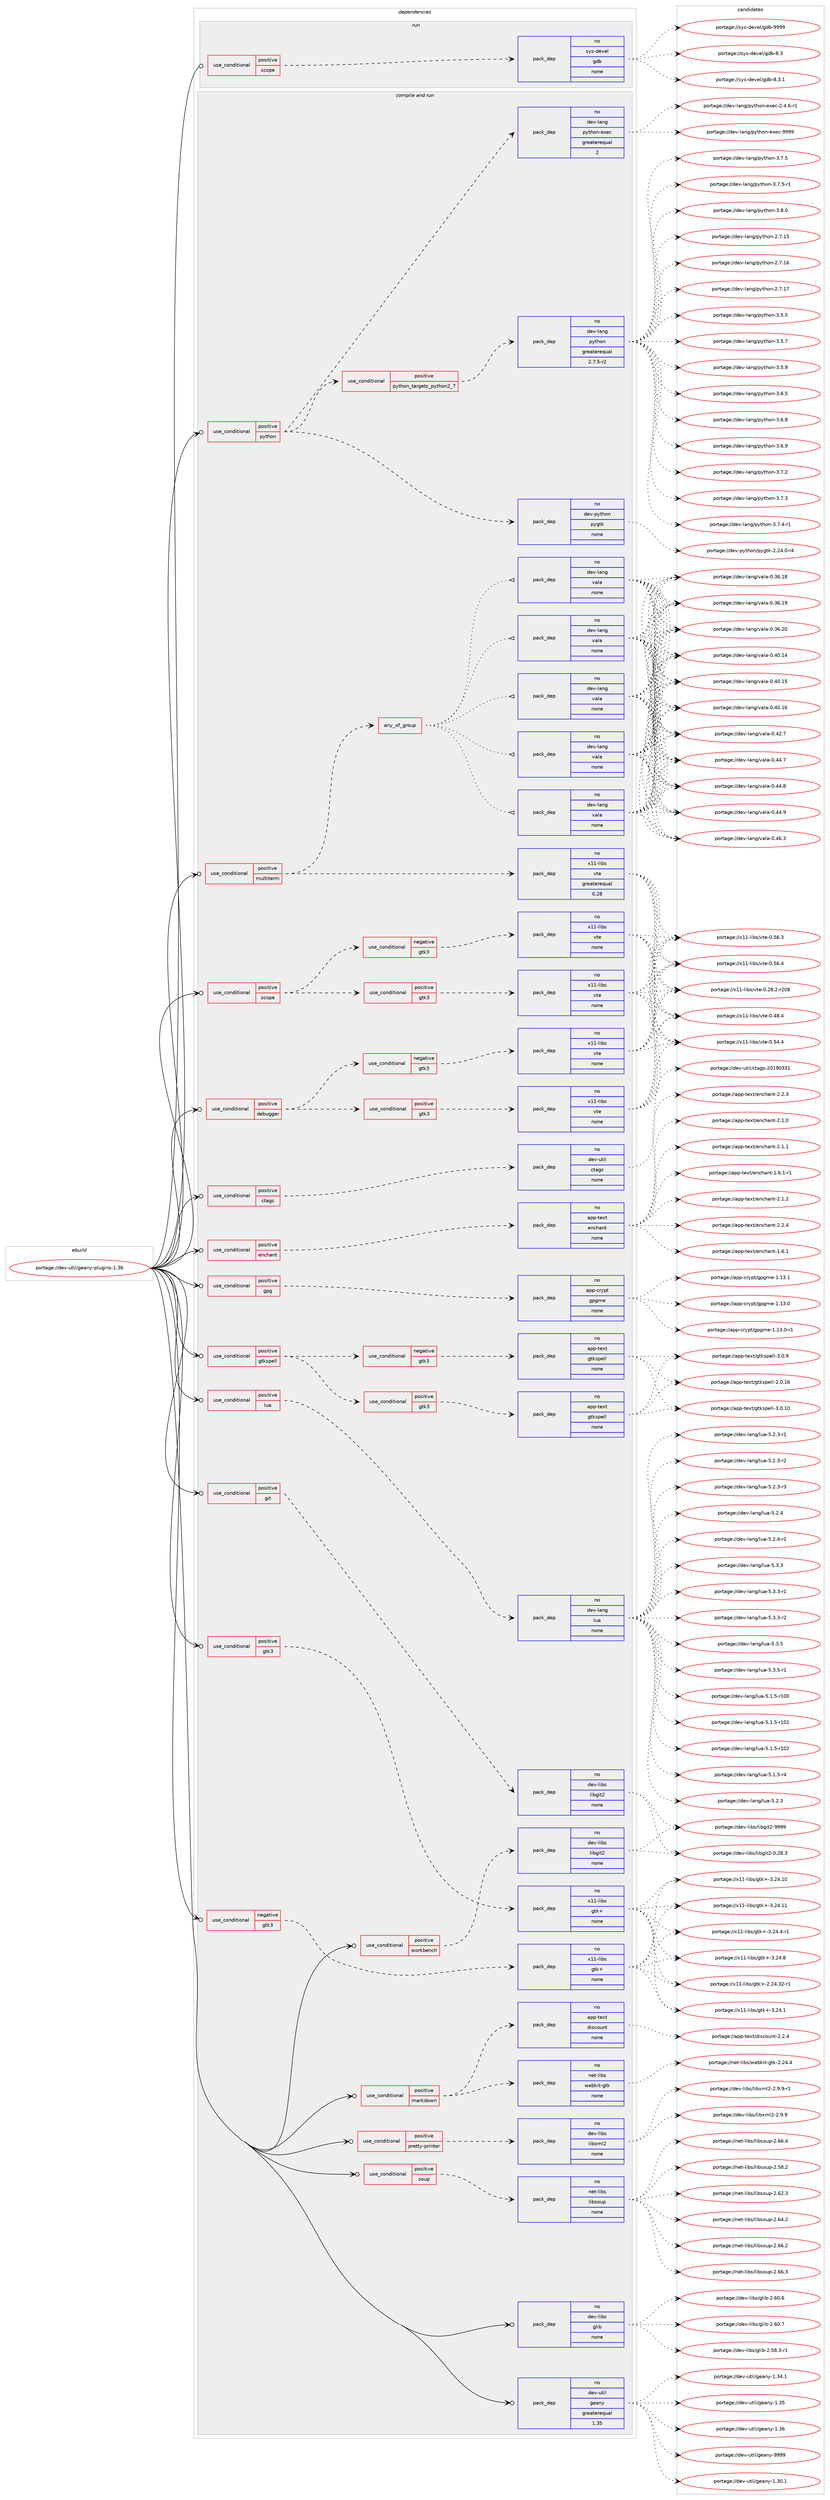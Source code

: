 digraph prolog {

# *************
# Graph options
# *************

newrank=true;
concentrate=true;
compound=true;
graph [rankdir=LR,fontname=Helvetica,fontsize=10,ranksep=1.5];#, ranksep=2.5, nodesep=0.2];
edge  [arrowhead=vee];
node  [fontname=Helvetica,fontsize=10];

# **********
# The ebuild
# **********

subgraph cluster_leftcol {
color=gray;
rank=same;
label=<<i>ebuild</i>>;
id [label="portage://dev-util/geany-plugins-1.36", color=red, width=4, href="../dev-util/geany-plugins-1.36.svg"];
}

# ****************
# The dependencies
# ****************

subgraph cluster_midcol {
color=gray;
label=<<i>dependencies</i>>;
subgraph cluster_compile {
fillcolor="#eeeeee";
style=filled;
label=<<i>compile</i>>;
}
subgraph cluster_compileandrun {
fillcolor="#eeeeee";
style=filled;
label=<<i>compile and run</i>>;
subgraph cond71251 {
dependency262500 [label=<<TABLE BORDER="0" CELLBORDER="1" CELLSPACING="0" CELLPADDING="4"><TR><TD ROWSPAN="3" CELLPADDING="10">use_conditional</TD></TR><TR><TD>negative</TD></TR><TR><TD>gtk3</TD></TR></TABLE>>, shape=none, color=red];
subgraph pack187598 {
dependency262501 [label=<<TABLE BORDER="0" CELLBORDER="1" CELLSPACING="0" CELLPADDING="4" WIDTH="220"><TR><TD ROWSPAN="6" CELLPADDING="30">pack_dep</TD></TR><TR><TD WIDTH="110">no</TD></TR><TR><TD>x11-libs</TD></TR><TR><TD>gtk+</TD></TR><TR><TD>none</TD></TR><TR><TD></TD></TR></TABLE>>, shape=none, color=blue];
}
dependency262500:e -> dependency262501:w [weight=20,style="dashed",arrowhead="vee"];
}
id:e -> dependency262500:w [weight=20,style="solid",arrowhead="odotvee"];
subgraph cond71252 {
dependency262502 [label=<<TABLE BORDER="0" CELLBORDER="1" CELLSPACING="0" CELLPADDING="4"><TR><TD ROWSPAN="3" CELLPADDING="10">use_conditional</TD></TR><TR><TD>positive</TD></TR><TR><TD>ctags</TD></TR></TABLE>>, shape=none, color=red];
subgraph pack187599 {
dependency262503 [label=<<TABLE BORDER="0" CELLBORDER="1" CELLSPACING="0" CELLPADDING="4" WIDTH="220"><TR><TD ROWSPAN="6" CELLPADDING="30">pack_dep</TD></TR><TR><TD WIDTH="110">no</TD></TR><TR><TD>dev-util</TD></TR><TR><TD>ctags</TD></TR><TR><TD>none</TD></TR><TR><TD></TD></TR></TABLE>>, shape=none, color=blue];
}
dependency262502:e -> dependency262503:w [weight=20,style="dashed",arrowhead="vee"];
}
id:e -> dependency262502:w [weight=20,style="solid",arrowhead="odotvee"];
subgraph cond71253 {
dependency262504 [label=<<TABLE BORDER="0" CELLBORDER="1" CELLSPACING="0" CELLPADDING="4"><TR><TD ROWSPAN="3" CELLPADDING="10">use_conditional</TD></TR><TR><TD>positive</TD></TR><TR><TD>debugger</TD></TR></TABLE>>, shape=none, color=red];
subgraph cond71254 {
dependency262505 [label=<<TABLE BORDER="0" CELLBORDER="1" CELLSPACING="0" CELLPADDING="4"><TR><TD ROWSPAN="3" CELLPADDING="10">use_conditional</TD></TR><TR><TD>positive</TD></TR><TR><TD>gtk3</TD></TR></TABLE>>, shape=none, color=red];
subgraph pack187600 {
dependency262506 [label=<<TABLE BORDER="0" CELLBORDER="1" CELLSPACING="0" CELLPADDING="4" WIDTH="220"><TR><TD ROWSPAN="6" CELLPADDING="30">pack_dep</TD></TR><TR><TD WIDTH="110">no</TD></TR><TR><TD>x11-libs</TD></TR><TR><TD>vte</TD></TR><TR><TD>none</TD></TR><TR><TD></TD></TR></TABLE>>, shape=none, color=blue];
}
dependency262505:e -> dependency262506:w [weight=20,style="dashed",arrowhead="vee"];
}
dependency262504:e -> dependency262505:w [weight=20,style="dashed",arrowhead="vee"];
subgraph cond71255 {
dependency262507 [label=<<TABLE BORDER="0" CELLBORDER="1" CELLSPACING="0" CELLPADDING="4"><TR><TD ROWSPAN="3" CELLPADDING="10">use_conditional</TD></TR><TR><TD>negative</TD></TR><TR><TD>gtk3</TD></TR></TABLE>>, shape=none, color=red];
subgraph pack187601 {
dependency262508 [label=<<TABLE BORDER="0" CELLBORDER="1" CELLSPACING="0" CELLPADDING="4" WIDTH="220"><TR><TD ROWSPAN="6" CELLPADDING="30">pack_dep</TD></TR><TR><TD WIDTH="110">no</TD></TR><TR><TD>x11-libs</TD></TR><TR><TD>vte</TD></TR><TR><TD>none</TD></TR><TR><TD></TD></TR></TABLE>>, shape=none, color=blue];
}
dependency262507:e -> dependency262508:w [weight=20,style="dashed",arrowhead="vee"];
}
dependency262504:e -> dependency262507:w [weight=20,style="dashed",arrowhead="vee"];
}
id:e -> dependency262504:w [weight=20,style="solid",arrowhead="odotvee"];
subgraph cond71256 {
dependency262509 [label=<<TABLE BORDER="0" CELLBORDER="1" CELLSPACING="0" CELLPADDING="4"><TR><TD ROWSPAN="3" CELLPADDING="10">use_conditional</TD></TR><TR><TD>positive</TD></TR><TR><TD>enchant</TD></TR></TABLE>>, shape=none, color=red];
subgraph pack187602 {
dependency262510 [label=<<TABLE BORDER="0" CELLBORDER="1" CELLSPACING="0" CELLPADDING="4" WIDTH="220"><TR><TD ROWSPAN="6" CELLPADDING="30">pack_dep</TD></TR><TR><TD WIDTH="110">no</TD></TR><TR><TD>app-text</TD></TR><TR><TD>enchant</TD></TR><TR><TD>none</TD></TR><TR><TD></TD></TR></TABLE>>, shape=none, color=blue];
}
dependency262509:e -> dependency262510:w [weight=20,style="dashed",arrowhead="vee"];
}
id:e -> dependency262509:w [weight=20,style="solid",arrowhead="odotvee"];
subgraph cond71257 {
dependency262511 [label=<<TABLE BORDER="0" CELLBORDER="1" CELLSPACING="0" CELLPADDING="4"><TR><TD ROWSPAN="3" CELLPADDING="10">use_conditional</TD></TR><TR><TD>positive</TD></TR><TR><TD>git</TD></TR></TABLE>>, shape=none, color=red];
subgraph pack187603 {
dependency262512 [label=<<TABLE BORDER="0" CELLBORDER="1" CELLSPACING="0" CELLPADDING="4" WIDTH="220"><TR><TD ROWSPAN="6" CELLPADDING="30">pack_dep</TD></TR><TR><TD WIDTH="110">no</TD></TR><TR><TD>dev-libs</TD></TR><TR><TD>libgit2</TD></TR><TR><TD>none</TD></TR><TR><TD></TD></TR></TABLE>>, shape=none, color=blue];
}
dependency262511:e -> dependency262512:w [weight=20,style="dashed",arrowhead="vee"];
}
id:e -> dependency262511:w [weight=20,style="solid",arrowhead="odotvee"];
subgraph cond71258 {
dependency262513 [label=<<TABLE BORDER="0" CELLBORDER="1" CELLSPACING="0" CELLPADDING="4"><TR><TD ROWSPAN="3" CELLPADDING="10">use_conditional</TD></TR><TR><TD>positive</TD></TR><TR><TD>gpg</TD></TR></TABLE>>, shape=none, color=red];
subgraph pack187604 {
dependency262514 [label=<<TABLE BORDER="0" CELLBORDER="1" CELLSPACING="0" CELLPADDING="4" WIDTH="220"><TR><TD ROWSPAN="6" CELLPADDING="30">pack_dep</TD></TR><TR><TD WIDTH="110">no</TD></TR><TR><TD>app-crypt</TD></TR><TR><TD>gpgme</TD></TR><TR><TD>none</TD></TR><TR><TD></TD></TR></TABLE>>, shape=none, color=blue];
}
dependency262513:e -> dependency262514:w [weight=20,style="dashed",arrowhead="vee"];
}
id:e -> dependency262513:w [weight=20,style="solid",arrowhead="odotvee"];
subgraph cond71259 {
dependency262515 [label=<<TABLE BORDER="0" CELLBORDER="1" CELLSPACING="0" CELLPADDING="4"><TR><TD ROWSPAN="3" CELLPADDING="10">use_conditional</TD></TR><TR><TD>positive</TD></TR><TR><TD>gtk3</TD></TR></TABLE>>, shape=none, color=red];
subgraph pack187605 {
dependency262516 [label=<<TABLE BORDER="0" CELLBORDER="1" CELLSPACING="0" CELLPADDING="4" WIDTH="220"><TR><TD ROWSPAN="6" CELLPADDING="30">pack_dep</TD></TR><TR><TD WIDTH="110">no</TD></TR><TR><TD>x11-libs</TD></TR><TR><TD>gtk+</TD></TR><TR><TD>none</TD></TR><TR><TD></TD></TR></TABLE>>, shape=none, color=blue];
}
dependency262515:e -> dependency262516:w [weight=20,style="dashed",arrowhead="vee"];
}
id:e -> dependency262515:w [weight=20,style="solid",arrowhead="odotvee"];
subgraph cond71260 {
dependency262517 [label=<<TABLE BORDER="0" CELLBORDER="1" CELLSPACING="0" CELLPADDING="4"><TR><TD ROWSPAN="3" CELLPADDING="10">use_conditional</TD></TR><TR><TD>positive</TD></TR><TR><TD>gtkspell</TD></TR></TABLE>>, shape=none, color=red];
subgraph cond71261 {
dependency262518 [label=<<TABLE BORDER="0" CELLBORDER="1" CELLSPACING="0" CELLPADDING="4"><TR><TD ROWSPAN="3" CELLPADDING="10">use_conditional</TD></TR><TR><TD>positive</TD></TR><TR><TD>gtk3</TD></TR></TABLE>>, shape=none, color=red];
subgraph pack187606 {
dependency262519 [label=<<TABLE BORDER="0" CELLBORDER="1" CELLSPACING="0" CELLPADDING="4" WIDTH="220"><TR><TD ROWSPAN="6" CELLPADDING="30">pack_dep</TD></TR><TR><TD WIDTH="110">no</TD></TR><TR><TD>app-text</TD></TR><TR><TD>gtkspell</TD></TR><TR><TD>none</TD></TR><TR><TD></TD></TR></TABLE>>, shape=none, color=blue];
}
dependency262518:e -> dependency262519:w [weight=20,style="dashed",arrowhead="vee"];
}
dependency262517:e -> dependency262518:w [weight=20,style="dashed",arrowhead="vee"];
subgraph cond71262 {
dependency262520 [label=<<TABLE BORDER="0" CELLBORDER="1" CELLSPACING="0" CELLPADDING="4"><TR><TD ROWSPAN="3" CELLPADDING="10">use_conditional</TD></TR><TR><TD>negative</TD></TR><TR><TD>gtk3</TD></TR></TABLE>>, shape=none, color=red];
subgraph pack187607 {
dependency262521 [label=<<TABLE BORDER="0" CELLBORDER="1" CELLSPACING="0" CELLPADDING="4" WIDTH="220"><TR><TD ROWSPAN="6" CELLPADDING="30">pack_dep</TD></TR><TR><TD WIDTH="110">no</TD></TR><TR><TD>app-text</TD></TR><TR><TD>gtkspell</TD></TR><TR><TD>none</TD></TR><TR><TD></TD></TR></TABLE>>, shape=none, color=blue];
}
dependency262520:e -> dependency262521:w [weight=20,style="dashed",arrowhead="vee"];
}
dependency262517:e -> dependency262520:w [weight=20,style="dashed",arrowhead="vee"];
}
id:e -> dependency262517:w [weight=20,style="solid",arrowhead="odotvee"];
subgraph cond71263 {
dependency262522 [label=<<TABLE BORDER="0" CELLBORDER="1" CELLSPACING="0" CELLPADDING="4"><TR><TD ROWSPAN="3" CELLPADDING="10">use_conditional</TD></TR><TR><TD>positive</TD></TR><TR><TD>lua</TD></TR></TABLE>>, shape=none, color=red];
subgraph pack187608 {
dependency262523 [label=<<TABLE BORDER="0" CELLBORDER="1" CELLSPACING="0" CELLPADDING="4" WIDTH="220"><TR><TD ROWSPAN="6" CELLPADDING="30">pack_dep</TD></TR><TR><TD WIDTH="110">no</TD></TR><TR><TD>dev-lang</TD></TR><TR><TD>lua</TD></TR><TR><TD>none</TD></TR><TR><TD></TD></TR></TABLE>>, shape=none, color=blue];
}
dependency262522:e -> dependency262523:w [weight=20,style="dashed",arrowhead="vee"];
}
id:e -> dependency262522:w [weight=20,style="solid",arrowhead="odotvee"];
subgraph cond71264 {
dependency262524 [label=<<TABLE BORDER="0" CELLBORDER="1" CELLSPACING="0" CELLPADDING="4"><TR><TD ROWSPAN="3" CELLPADDING="10">use_conditional</TD></TR><TR><TD>positive</TD></TR><TR><TD>markdown</TD></TR></TABLE>>, shape=none, color=red];
subgraph pack187609 {
dependency262525 [label=<<TABLE BORDER="0" CELLBORDER="1" CELLSPACING="0" CELLPADDING="4" WIDTH="220"><TR><TD ROWSPAN="6" CELLPADDING="30">pack_dep</TD></TR><TR><TD WIDTH="110">no</TD></TR><TR><TD>app-text</TD></TR><TR><TD>discount</TD></TR><TR><TD>none</TD></TR><TR><TD></TD></TR></TABLE>>, shape=none, color=blue];
}
dependency262524:e -> dependency262525:w [weight=20,style="dashed",arrowhead="vee"];
subgraph pack187610 {
dependency262526 [label=<<TABLE BORDER="0" CELLBORDER="1" CELLSPACING="0" CELLPADDING="4" WIDTH="220"><TR><TD ROWSPAN="6" CELLPADDING="30">pack_dep</TD></TR><TR><TD WIDTH="110">no</TD></TR><TR><TD>net-libs</TD></TR><TR><TD>webkit-gtk</TD></TR><TR><TD>none</TD></TR><TR><TD></TD></TR></TABLE>>, shape=none, color=blue];
}
dependency262524:e -> dependency262526:w [weight=20,style="dashed",arrowhead="vee"];
}
id:e -> dependency262524:w [weight=20,style="solid",arrowhead="odotvee"];
subgraph cond71265 {
dependency262527 [label=<<TABLE BORDER="0" CELLBORDER="1" CELLSPACING="0" CELLPADDING="4"><TR><TD ROWSPAN="3" CELLPADDING="10">use_conditional</TD></TR><TR><TD>positive</TD></TR><TR><TD>multiterm</TD></TR></TABLE>>, shape=none, color=red];
subgraph any3577 {
dependency262528 [label=<<TABLE BORDER="0" CELLBORDER="1" CELLSPACING="0" CELLPADDING="4"><TR><TD CELLPADDING="10">any_of_group</TD></TR></TABLE>>, shape=none, color=red];subgraph pack187611 {
dependency262529 [label=<<TABLE BORDER="0" CELLBORDER="1" CELLSPACING="0" CELLPADDING="4" WIDTH="220"><TR><TD ROWSPAN="6" CELLPADDING="30">pack_dep</TD></TR><TR><TD WIDTH="110">no</TD></TR><TR><TD>dev-lang</TD></TR><TR><TD>vala</TD></TR><TR><TD>none</TD></TR><TR><TD></TD></TR></TABLE>>, shape=none, color=blue];
}
dependency262528:e -> dependency262529:w [weight=20,style="dotted",arrowhead="oinv"];
subgraph pack187612 {
dependency262530 [label=<<TABLE BORDER="0" CELLBORDER="1" CELLSPACING="0" CELLPADDING="4" WIDTH="220"><TR><TD ROWSPAN="6" CELLPADDING="30">pack_dep</TD></TR><TR><TD WIDTH="110">no</TD></TR><TR><TD>dev-lang</TD></TR><TR><TD>vala</TD></TR><TR><TD>none</TD></TR><TR><TD></TD></TR></TABLE>>, shape=none, color=blue];
}
dependency262528:e -> dependency262530:w [weight=20,style="dotted",arrowhead="oinv"];
subgraph pack187613 {
dependency262531 [label=<<TABLE BORDER="0" CELLBORDER="1" CELLSPACING="0" CELLPADDING="4" WIDTH="220"><TR><TD ROWSPAN="6" CELLPADDING="30">pack_dep</TD></TR><TR><TD WIDTH="110">no</TD></TR><TR><TD>dev-lang</TD></TR><TR><TD>vala</TD></TR><TR><TD>none</TD></TR><TR><TD></TD></TR></TABLE>>, shape=none, color=blue];
}
dependency262528:e -> dependency262531:w [weight=20,style="dotted",arrowhead="oinv"];
subgraph pack187614 {
dependency262532 [label=<<TABLE BORDER="0" CELLBORDER="1" CELLSPACING="0" CELLPADDING="4" WIDTH="220"><TR><TD ROWSPAN="6" CELLPADDING="30">pack_dep</TD></TR><TR><TD WIDTH="110">no</TD></TR><TR><TD>dev-lang</TD></TR><TR><TD>vala</TD></TR><TR><TD>none</TD></TR><TR><TD></TD></TR></TABLE>>, shape=none, color=blue];
}
dependency262528:e -> dependency262532:w [weight=20,style="dotted",arrowhead="oinv"];
subgraph pack187615 {
dependency262533 [label=<<TABLE BORDER="0" CELLBORDER="1" CELLSPACING="0" CELLPADDING="4" WIDTH="220"><TR><TD ROWSPAN="6" CELLPADDING="30">pack_dep</TD></TR><TR><TD WIDTH="110">no</TD></TR><TR><TD>dev-lang</TD></TR><TR><TD>vala</TD></TR><TR><TD>none</TD></TR><TR><TD></TD></TR></TABLE>>, shape=none, color=blue];
}
dependency262528:e -> dependency262533:w [weight=20,style="dotted",arrowhead="oinv"];
}
dependency262527:e -> dependency262528:w [weight=20,style="dashed",arrowhead="vee"];
subgraph pack187616 {
dependency262534 [label=<<TABLE BORDER="0" CELLBORDER="1" CELLSPACING="0" CELLPADDING="4" WIDTH="220"><TR><TD ROWSPAN="6" CELLPADDING="30">pack_dep</TD></TR><TR><TD WIDTH="110">no</TD></TR><TR><TD>x11-libs</TD></TR><TR><TD>vte</TD></TR><TR><TD>greaterequal</TD></TR><TR><TD>0.28</TD></TR></TABLE>>, shape=none, color=blue];
}
dependency262527:e -> dependency262534:w [weight=20,style="dashed",arrowhead="vee"];
}
id:e -> dependency262527:w [weight=20,style="solid",arrowhead="odotvee"];
subgraph cond71266 {
dependency262535 [label=<<TABLE BORDER="0" CELLBORDER="1" CELLSPACING="0" CELLPADDING="4"><TR><TD ROWSPAN="3" CELLPADDING="10">use_conditional</TD></TR><TR><TD>positive</TD></TR><TR><TD>pretty-printer</TD></TR></TABLE>>, shape=none, color=red];
subgraph pack187617 {
dependency262536 [label=<<TABLE BORDER="0" CELLBORDER="1" CELLSPACING="0" CELLPADDING="4" WIDTH="220"><TR><TD ROWSPAN="6" CELLPADDING="30">pack_dep</TD></TR><TR><TD WIDTH="110">no</TD></TR><TR><TD>dev-libs</TD></TR><TR><TD>libxml2</TD></TR><TR><TD>none</TD></TR><TR><TD></TD></TR></TABLE>>, shape=none, color=blue];
}
dependency262535:e -> dependency262536:w [weight=20,style="dashed",arrowhead="vee"];
}
id:e -> dependency262535:w [weight=20,style="solid",arrowhead="odotvee"];
subgraph cond71267 {
dependency262537 [label=<<TABLE BORDER="0" CELLBORDER="1" CELLSPACING="0" CELLPADDING="4"><TR><TD ROWSPAN="3" CELLPADDING="10">use_conditional</TD></TR><TR><TD>positive</TD></TR><TR><TD>python</TD></TR></TABLE>>, shape=none, color=red];
subgraph pack187618 {
dependency262538 [label=<<TABLE BORDER="0" CELLBORDER="1" CELLSPACING="0" CELLPADDING="4" WIDTH="220"><TR><TD ROWSPAN="6" CELLPADDING="30">pack_dep</TD></TR><TR><TD WIDTH="110">no</TD></TR><TR><TD>dev-python</TD></TR><TR><TD>pygtk</TD></TR><TR><TD>none</TD></TR><TR><TD></TD></TR></TABLE>>, shape=none, color=blue];
}
dependency262537:e -> dependency262538:w [weight=20,style="dashed",arrowhead="vee"];
subgraph cond71268 {
dependency262539 [label=<<TABLE BORDER="0" CELLBORDER="1" CELLSPACING="0" CELLPADDING="4"><TR><TD ROWSPAN="3" CELLPADDING="10">use_conditional</TD></TR><TR><TD>positive</TD></TR><TR><TD>python_targets_python2_7</TD></TR></TABLE>>, shape=none, color=red];
subgraph pack187619 {
dependency262540 [label=<<TABLE BORDER="0" CELLBORDER="1" CELLSPACING="0" CELLPADDING="4" WIDTH="220"><TR><TD ROWSPAN="6" CELLPADDING="30">pack_dep</TD></TR><TR><TD WIDTH="110">no</TD></TR><TR><TD>dev-lang</TD></TR><TR><TD>python</TD></TR><TR><TD>greaterequal</TD></TR><TR><TD>2.7.5-r2</TD></TR></TABLE>>, shape=none, color=blue];
}
dependency262539:e -> dependency262540:w [weight=20,style="dashed",arrowhead="vee"];
}
dependency262537:e -> dependency262539:w [weight=20,style="dashed",arrowhead="vee"];
subgraph pack187620 {
dependency262541 [label=<<TABLE BORDER="0" CELLBORDER="1" CELLSPACING="0" CELLPADDING="4" WIDTH="220"><TR><TD ROWSPAN="6" CELLPADDING="30">pack_dep</TD></TR><TR><TD WIDTH="110">no</TD></TR><TR><TD>dev-lang</TD></TR><TR><TD>python-exec</TD></TR><TR><TD>greaterequal</TD></TR><TR><TD>2</TD></TR></TABLE>>, shape=none, color=blue];
}
dependency262537:e -> dependency262541:w [weight=20,style="dashed",arrowhead="vee"];
}
id:e -> dependency262537:w [weight=20,style="solid",arrowhead="odotvee"];
subgraph cond71269 {
dependency262542 [label=<<TABLE BORDER="0" CELLBORDER="1" CELLSPACING="0" CELLPADDING="4"><TR><TD ROWSPAN="3" CELLPADDING="10">use_conditional</TD></TR><TR><TD>positive</TD></TR><TR><TD>scope</TD></TR></TABLE>>, shape=none, color=red];
subgraph cond71270 {
dependency262543 [label=<<TABLE BORDER="0" CELLBORDER="1" CELLSPACING="0" CELLPADDING="4"><TR><TD ROWSPAN="3" CELLPADDING="10">use_conditional</TD></TR><TR><TD>positive</TD></TR><TR><TD>gtk3</TD></TR></TABLE>>, shape=none, color=red];
subgraph pack187621 {
dependency262544 [label=<<TABLE BORDER="0" CELLBORDER="1" CELLSPACING="0" CELLPADDING="4" WIDTH="220"><TR><TD ROWSPAN="6" CELLPADDING="30">pack_dep</TD></TR><TR><TD WIDTH="110">no</TD></TR><TR><TD>x11-libs</TD></TR><TR><TD>vte</TD></TR><TR><TD>none</TD></TR><TR><TD></TD></TR></TABLE>>, shape=none, color=blue];
}
dependency262543:e -> dependency262544:w [weight=20,style="dashed",arrowhead="vee"];
}
dependency262542:e -> dependency262543:w [weight=20,style="dashed",arrowhead="vee"];
subgraph cond71271 {
dependency262545 [label=<<TABLE BORDER="0" CELLBORDER="1" CELLSPACING="0" CELLPADDING="4"><TR><TD ROWSPAN="3" CELLPADDING="10">use_conditional</TD></TR><TR><TD>negative</TD></TR><TR><TD>gtk3</TD></TR></TABLE>>, shape=none, color=red];
subgraph pack187622 {
dependency262546 [label=<<TABLE BORDER="0" CELLBORDER="1" CELLSPACING="0" CELLPADDING="4" WIDTH="220"><TR><TD ROWSPAN="6" CELLPADDING="30">pack_dep</TD></TR><TR><TD WIDTH="110">no</TD></TR><TR><TD>x11-libs</TD></TR><TR><TD>vte</TD></TR><TR><TD>none</TD></TR><TR><TD></TD></TR></TABLE>>, shape=none, color=blue];
}
dependency262545:e -> dependency262546:w [weight=20,style="dashed",arrowhead="vee"];
}
dependency262542:e -> dependency262545:w [weight=20,style="dashed",arrowhead="vee"];
}
id:e -> dependency262542:w [weight=20,style="solid",arrowhead="odotvee"];
subgraph cond71272 {
dependency262547 [label=<<TABLE BORDER="0" CELLBORDER="1" CELLSPACING="0" CELLPADDING="4"><TR><TD ROWSPAN="3" CELLPADDING="10">use_conditional</TD></TR><TR><TD>positive</TD></TR><TR><TD>soup</TD></TR></TABLE>>, shape=none, color=red];
subgraph pack187623 {
dependency262548 [label=<<TABLE BORDER="0" CELLBORDER="1" CELLSPACING="0" CELLPADDING="4" WIDTH="220"><TR><TD ROWSPAN="6" CELLPADDING="30">pack_dep</TD></TR><TR><TD WIDTH="110">no</TD></TR><TR><TD>net-libs</TD></TR><TR><TD>libsoup</TD></TR><TR><TD>none</TD></TR><TR><TD></TD></TR></TABLE>>, shape=none, color=blue];
}
dependency262547:e -> dependency262548:w [weight=20,style="dashed",arrowhead="vee"];
}
id:e -> dependency262547:w [weight=20,style="solid",arrowhead="odotvee"];
subgraph cond71273 {
dependency262549 [label=<<TABLE BORDER="0" CELLBORDER="1" CELLSPACING="0" CELLPADDING="4"><TR><TD ROWSPAN="3" CELLPADDING="10">use_conditional</TD></TR><TR><TD>positive</TD></TR><TR><TD>workbench</TD></TR></TABLE>>, shape=none, color=red];
subgraph pack187624 {
dependency262550 [label=<<TABLE BORDER="0" CELLBORDER="1" CELLSPACING="0" CELLPADDING="4" WIDTH="220"><TR><TD ROWSPAN="6" CELLPADDING="30">pack_dep</TD></TR><TR><TD WIDTH="110">no</TD></TR><TR><TD>dev-libs</TD></TR><TR><TD>libgit2</TD></TR><TR><TD>none</TD></TR><TR><TD></TD></TR></TABLE>>, shape=none, color=blue];
}
dependency262549:e -> dependency262550:w [weight=20,style="dashed",arrowhead="vee"];
}
id:e -> dependency262549:w [weight=20,style="solid",arrowhead="odotvee"];
subgraph pack187625 {
dependency262551 [label=<<TABLE BORDER="0" CELLBORDER="1" CELLSPACING="0" CELLPADDING="4" WIDTH="220"><TR><TD ROWSPAN="6" CELLPADDING="30">pack_dep</TD></TR><TR><TD WIDTH="110">no</TD></TR><TR><TD>dev-libs</TD></TR><TR><TD>glib</TD></TR><TR><TD>none</TD></TR><TR><TD></TD></TR></TABLE>>, shape=none, color=blue];
}
id:e -> dependency262551:w [weight=20,style="solid",arrowhead="odotvee"];
subgraph pack187626 {
dependency262552 [label=<<TABLE BORDER="0" CELLBORDER="1" CELLSPACING="0" CELLPADDING="4" WIDTH="220"><TR><TD ROWSPAN="6" CELLPADDING="30">pack_dep</TD></TR><TR><TD WIDTH="110">no</TD></TR><TR><TD>dev-util</TD></TR><TR><TD>geany</TD></TR><TR><TD>greaterequal</TD></TR><TR><TD>1.35</TD></TR></TABLE>>, shape=none, color=blue];
}
id:e -> dependency262552:w [weight=20,style="solid",arrowhead="odotvee"];
}
subgraph cluster_run {
fillcolor="#eeeeee";
style=filled;
label=<<i>run</i>>;
subgraph cond71274 {
dependency262553 [label=<<TABLE BORDER="0" CELLBORDER="1" CELLSPACING="0" CELLPADDING="4"><TR><TD ROWSPAN="3" CELLPADDING="10">use_conditional</TD></TR><TR><TD>positive</TD></TR><TR><TD>scope</TD></TR></TABLE>>, shape=none, color=red];
subgraph pack187627 {
dependency262554 [label=<<TABLE BORDER="0" CELLBORDER="1" CELLSPACING="0" CELLPADDING="4" WIDTH="220"><TR><TD ROWSPAN="6" CELLPADDING="30">pack_dep</TD></TR><TR><TD WIDTH="110">no</TD></TR><TR><TD>sys-devel</TD></TR><TR><TD>gdb</TD></TR><TR><TD>none</TD></TR><TR><TD></TD></TR></TABLE>>, shape=none, color=blue];
}
dependency262553:e -> dependency262554:w [weight=20,style="dashed",arrowhead="vee"];
}
id:e -> dependency262553:w [weight=20,style="solid",arrowhead="odot"];
}
}

# **************
# The candidates
# **************

subgraph cluster_choices {
rank=same;
color=gray;
label=<<i>candidates</i>>;

subgraph choice187598 {
color=black;
nodesep=1;
choiceportage12049494510810598115471031161074345504650524651504511449 [label="portage://x11-libs/gtk+-2.24.32-r1", color=red, width=4,href="../x11-libs/gtk+-2.24.32-r1.svg"];
choiceportage12049494510810598115471031161074345514650524649 [label="portage://x11-libs/gtk+-3.24.1", color=red, width=4,href="../x11-libs/gtk+-3.24.1.svg"];
choiceportage1204949451081059811547103116107434551465052464948 [label="portage://x11-libs/gtk+-3.24.10", color=red, width=4,href="../x11-libs/gtk+-3.24.10.svg"];
choiceportage1204949451081059811547103116107434551465052464949 [label="portage://x11-libs/gtk+-3.24.11", color=red, width=4,href="../x11-libs/gtk+-3.24.11.svg"];
choiceportage120494945108105981154710311610743455146505246524511449 [label="portage://x11-libs/gtk+-3.24.4-r1", color=red, width=4,href="../x11-libs/gtk+-3.24.4-r1.svg"];
choiceportage12049494510810598115471031161074345514650524656 [label="portage://x11-libs/gtk+-3.24.8", color=red, width=4,href="../x11-libs/gtk+-3.24.8.svg"];
dependency262501:e -> choiceportage12049494510810598115471031161074345504650524651504511449:w [style=dotted,weight="100"];
dependency262501:e -> choiceportage12049494510810598115471031161074345514650524649:w [style=dotted,weight="100"];
dependency262501:e -> choiceportage1204949451081059811547103116107434551465052464948:w [style=dotted,weight="100"];
dependency262501:e -> choiceportage1204949451081059811547103116107434551465052464949:w [style=dotted,weight="100"];
dependency262501:e -> choiceportage120494945108105981154710311610743455146505246524511449:w [style=dotted,weight="100"];
dependency262501:e -> choiceportage12049494510810598115471031161074345514650524656:w [style=dotted,weight="100"];
}
subgraph choice187599 {
color=black;
nodesep=1;
choiceportage10010111845117116105108479911697103115455048495748515149 [label="portage://dev-util/ctags-20190331", color=red, width=4,href="../dev-util/ctags-20190331.svg"];
dependency262503:e -> choiceportage10010111845117116105108479911697103115455048495748515149:w [style=dotted,weight="100"];
}
subgraph choice187600 {
color=black;
nodesep=1;
choiceportage12049494510810598115471181161014548465056465045114504856 [label="portage://x11-libs/vte-0.28.2-r208", color=red, width=4,href="../x11-libs/vte-0.28.2-r208.svg"];
choiceportage120494945108105981154711811610145484652564652 [label="portage://x11-libs/vte-0.48.4", color=red, width=4,href="../x11-libs/vte-0.48.4.svg"];
choiceportage120494945108105981154711811610145484653524652 [label="portage://x11-libs/vte-0.54.4", color=red, width=4,href="../x11-libs/vte-0.54.4.svg"];
choiceportage120494945108105981154711811610145484653544651 [label="portage://x11-libs/vte-0.56.3", color=red, width=4,href="../x11-libs/vte-0.56.3.svg"];
choiceportage120494945108105981154711811610145484653544652 [label="portage://x11-libs/vte-0.56.4", color=red, width=4,href="../x11-libs/vte-0.56.4.svg"];
dependency262506:e -> choiceportage12049494510810598115471181161014548465056465045114504856:w [style=dotted,weight="100"];
dependency262506:e -> choiceportage120494945108105981154711811610145484652564652:w [style=dotted,weight="100"];
dependency262506:e -> choiceportage120494945108105981154711811610145484653524652:w [style=dotted,weight="100"];
dependency262506:e -> choiceportage120494945108105981154711811610145484653544651:w [style=dotted,weight="100"];
dependency262506:e -> choiceportage120494945108105981154711811610145484653544652:w [style=dotted,weight="100"];
}
subgraph choice187601 {
color=black;
nodesep=1;
choiceportage12049494510810598115471181161014548465056465045114504856 [label="portage://x11-libs/vte-0.28.2-r208", color=red, width=4,href="../x11-libs/vte-0.28.2-r208.svg"];
choiceportage120494945108105981154711811610145484652564652 [label="portage://x11-libs/vte-0.48.4", color=red, width=4,href="../x11-libs/vte-0.48.4.svg"];
choiceportage120494945108105981154711811610145484653524652 [label="portage://x11-libs/vte-0.54.4", color=red, width=4,href="../x11-libs/vte-0.54.4.svg"];
choiceportage120494945108105981154711811610145484653544651 [label="portage://x11-libs/vte-0.56.3", color=red, width=4,href="../x11-libs/vte-0.56.3.svg"];
choiceportage120494945108105981154711811610145484653544652 [label="portage://x11-libs/vte-0.56.4", color=red, width=4,href="../x11-libs/vte-0.56.4.svg"];
dependency262508:e -> choiceportage12049494510810598115471181161014548465056465045114504856:w [style=dotted,weight="100"];
dependency262508:e -> choiceportage120494945108105981154711811610145484652564652:w [style=dotted,weight="100"];
dependency262508:e -> choiceportage120494945108105981154711811610145484653524652:w [style=dotted,weight="100"];
dependency262508:e -> choiceportage120494945108105981154711811610145484653544651:w [style=dotted,weight="100"];
dependency262508:e -> choiceportage120494945108105981154711811610145484653544652:w [style=dotted,weight="100"];
}
subgraph choice187602 {
color=black;
nodesep=1;
choiceportage9711211245116101120116471011109910497110116454946544649 [label="portage://app-text/enchant-1.6.1", color=red, width=4,href="../app-text/enchant-1.6.1.svg"];
choiceportage97112112451161011201164710111099104971101164549465446494511449 [label="portage://app-text/enchant-1.6.1-r1", color=red, width=4,href="../app-text/enchant-1.6.1-r1.svg"];
choiceportage9711211245116101120116471011109910497110116455046494648 [label="portage://app-text/enchant-2.1.0", color=red, width=4,href="../app-text/enchant-2.1.0.svg"];
choiceportage9711211245116101120116471011109910497110116455046494649 [label="portage://app-text/enchant-2.1.1", color=red, width=4,href="../app-text/enchant-2.1.1.svg"];
choiceportage9711211245116101120116471011109910497110116455046494650 [label="portage://app-text/enchant-2.1.2", color=red, width=4,href="../app-text/enchant-2.1.2.svg"];
choiceportage9711211245116101120116471011109910497110116455046504651 [label="portage://app-text/enchant-2.2.3", color=red, width=4,href="../app-text/enchant-2.2.3.svg"];
choiceportage9711211245116101120116471011109910497110116455046504652 [label="portage://app-text/enchant-2.2.4", color=red, width=4,href="../app-text/enchant-2.2.4.svg"];
dependency262510:e -> choiceportage9711211245116101120116471011109910497110116454946544649:w [style=dotted,weight="100"];
dependency262510:e -> choiceportage97112112451161011201164710111099104971101164549465446494511449:w [style=dotted,weight="100"];
dependency262510:e -> choiceportage9711211245116101120116471011109910497110116455046494648:w [style=dotted,weight="100"];
dependency262510:e -> choiceportage9711211245116101120116471011109910497110116455046494649:w [style=dotted,weight="100"];
dependency262510:e -> choiceportage9711211245116101120116471011109910497110116455046494650:w [style=dotted,weight="100"];
dependency262510:e -> choiceportage9711211245116101120116471011109910497110116455046504651:w [style=dotted,weight="100"];
dependency262510:e -> choiceportage9711211245116101120116471011109910497110116455046504652:w [style=dotted,weight="100"];
}
subgraph choice187603 {
color=black;
nodesep=1;
choiceportage100101118451081059811547108105981031051165045484650564651 [label="portage://dev-libs/libgit2-0.28.3", color=red, width=4,href="../dev-libs/libgit2-0.28.3.svg"];
choiceportage10010111845108105981154710810598103105116504557575757 [label="portage://dev-libs/libgit2-9999", color=red, width=4,href="../dev-libs/libgit2-9999.svg"];
dependency262512:e -> choiceportage100101118451081059811547108105981031051165045484650564651:w [style=dotted,weight="100"];
dependency262512:e -> choiceportage10010111845108105981154710810598103105116504557575757:w [style=dotted,weight="100"];
}
subgraph choice187604 {
color=black;
nodesep=1;
choiceportage9711211245991141211121164710311210310910145494649514648 [label="portage://app-crypt/gpgme-1.13.0", color=red, width=4,href="../app-crypt/gpgme-1.13.0.svg"];
choiceportage97112112459911412111211647103112103109101454946495146484511449 [label="portage://app-crypt/gpgme-1.13.0-r1", color=red, width=4,href="../app-crypt/gpgme-1.13.0-r1.svg"];
choiceportage9711211245991141211121164710311210310910145494649514649 [label="portage://app-crypt/gpgme-1.13.1", color=red, width=4,href="../app-crypt/gpgme-1.13.1.svg"];
dependency262514:e -> choiceportage9711211245991141211121164710311210310910145494649514648:w [style=dotted,weight="100"];
dependency262514:e -> choiceportage97112112459911412111211647103112103109101454946495146484511449:w [style=dotted,weight="100"];
dependency262514:e -> choiceportage9711211245991141211121164710311210310910145494649514649:w [style=dotted,weight="100"];
}
subgraph choice187605 {
color=black;
nodesep=1;
choiceportage12049494510810598115471031161074345504650524651504511449 [label="portage://x11-libs/gtk+-2.24.32-r1", color=red, width=4,href="../x11-libs/gtk+-2.24.32-r1.svg"];
choiceportage12049494510810598115471031161074345514650524649 [label="portage://x11-libs/gtk+-3.24.1", color=red, width=4,href="../x11-libs/gtk+-3.24.1.svg"];
choiceportage1204949451081059811547103116107434551465052464948 [label="portage://x11-libs/gtk+-3.24.10", color=red, width=4,href="../x11-libs/gtk+-3.24.10.svg"];
choiceportage1204949451081059811547103116107434551465052464949 [label="portage://x11-libs/gtk+-3.24.11", color=red, width=4,href="../x11-libs/gtk+-3.24.11.svg"];
choiceportage120494945108105981154710311610743455146505246524511449 [label="portage://x11-libs/gtk+-3.24.4-r1", color=red, width=4,href="../x11-libs/gtk+-3.24.4-r1.svg"];
choiceportage12049494510810598115471031161074345514650524656 [label="portage://x11-libs/gtk+-3.24.8", color=red, width=4,href="../x11-libs/gtk+-3.24.8.svg"];
dependency262516:e -> choiceportage12049494510810598115471031161074345504650524651504511449:w [style=dotted,weight="100"];
dependency262516:e -> choiceportage12049494510810598115471031161074345514650524649:w [style=dotted,weight="100"];
dependency262516:e -> choiceportage1204949451081059811547103116107434551465052464948:w [style=dotted,weight="100"];
dependency262516:e -> choiceportage1204949451081059811547103116107434551465052464949:w [style=dotted,weight="100"];
dependency262516:e -> choiceportage120494945108105981154710311610743455146505246524511449:w [style=dotted,weight="100"];
dependency262516:e -> choiceportage12049494510810598115471031161074345514650524656:w [style=dotted,weight="100"];
}
subgraph choice187606 {
color=black;
nodesep=1;
choiceportage97112112451161011201164710311610711511210110810845504648464954 [label="portage://app-text/gtkspell-2.0.16", color=red, width=4,href="../app-text/gtkspell-2.0.16.svg"];
choiceportage97112112451161011201164710311610711511210110810845514648464948 [label="portage://app-text/gtkspell-3.0.10", color=red, width=4,href="../app-text/gtkspell-3.0.10.svg"];
choiceportage971121124511610112011647103116107115112101108108455146484657 [label="portage://app-text/gtkspell-3.0.9", color=red, width=4,href="../app-text/gtkspell-3.0.9.svg"];
dependency262519:e -> choiceportage97112112451161011201164710311610711511210110810845504648464954:w [style=dotted,weight="100"];
dependency262519:e -> choiceportage97112112451161011201164710311610711511210110810845514648464948:w [style=dotted,weight="100"];
dependency262519:e -> choiceportage971121124511610112011647103116107115112101108108455146484657:w [style=dotted,weight="100"];
}
subgraph choice187607 {
color=black;
nodesep=1;
choiceportage97112112451161011201164710311610711511210110810845504648464954 [label="portage://app-text/gtkspell-2.0.16", color=red, width=4,href="../app-text/gtkspell-2.0.16.svg"];
choiceportage97112112451161011201164710311610711511210110810845514648464948 [label="portage://app-text/gtkspell-3.0.10", color=red, width=4,href="../app-text/gtkspell-3.0.10.svg"];
choiceportage971121124511610112011647103116107115112101108108455146484657 [label="portage://app-text/gtkspell-3.0.9", color=red, width=4,href="../app-text/gtkspell-3.0.9.svg"];
dependency262521:e -> choiceportage97112112451161011201164710311610711511210110810845504648464954:w [style=dotted,weight="100"];
dependency262521:e -> choiceportage97112112451161011201164710311610711511210110810845514648464948:w [style=dotted,weight="100"];
dependency262521:e -> choiceportage971121124511610112011647103116107115112101108108455146484657:w [style=dotted,weight="100"];
}
subgraph choice187608 {
color=black;
nodesep=1;
choiceportage1001011184510897110103471081179745534649465345114494848 [label="portage://dev-lang/lua-5.1.5-r100", color=red, width=4,href="../dev-lang/lua-5.1.5-r100.svg"];
choiceportage1001011184510897110103471081179745534649465345114494849 [label="portage://dev-lang/lua-5.1.5-r101", color=red, width=4,href="../dev-lang/lua-5.1.5-r101.svg"];
choiceportage1001011184510897110103471081179745534649465345114494850 [label="portage://dev-lang/lua-5.1.5-r102", color=red, width=4,href="../dev-lang/lua-5.1.5-r102.svg"];
choiceportage100101118451089711010347108117974553464946534511452 [label="portage://dev-lang/lua-5.1.5-r4", color=red, width=4,href="../dev-lang/lua-5.1.5-r4.svg"];
choiceportage10010111845108971101034710811797455346504651 [label="portage://dev-lang/lua-5.2.3", color=red, width=4,href="../dev-lang/lua-5.2.3.svg"];
choiceportage100101118451089711010347108117974553465046514511449 [label="portage://dev-lang/lua-5.2.3-r1", color=red, width=4,href="../dev-lang/lua-5.2.3-r1.svg"];
choiceportage100101118451089711010347108117974553465046514511450 [label="portage://dev-lang/lua-5.2.3-r2", color=red, width=4,href="../dev-lang/lua-5.2.3-r2.svg"];
choiceportage100101118451089711010347108117974553465046514511451 [label="portage://dev-lang/lua-5.2.3-r3", color=red, width=4,href="../dev-lang/lua-5.2.3-r3.svg"];
choiceportage10010111845108971101034710811797455346504652 [label="portage://dev-lang/lua-5.2.4", color=red, width=4,href="../dev-lang/lua-5.2.4.svg"];
choiceportage100101118451089711010347108117974553465046524511449 [label="portage://dev-lang/lua-5.2.4-r1", color=red, width=4,href="../dev-lang/lua-5.2.4-r1.svg"];
choiceportage10010111845108971101034710811797455346514651 [label="portage://dev-lang/lua-5.3.3", color=red, width=4,href="../dev-lang/lua-5.3.3.svg"];
choiceportage100101118451089711010347108117974553465146514511449 [label="portage://dev-lang/lua-5.3.3-r1", color=red, width=4,href="../dev-lang/lua-5.3.3-r1.svg"];
choiceportage100101118451089711010347108117974553465146514511450 [label="portage://dev-lang/lua-5.3.3-r2", color=red, width=4,href="../dev-lang/lua-5.3.3-r2.svg"];
choiceportage10010111845108971101034710811797455346514653 [label="portage://dev-lang/lua-5.3.5", color=red, width=4,href="../dev-lang/lua-5.3.5.svg"];
choiceportage100101118451089711010347108117974553465146534511449 [label="portage://dev-lang/lua-5.3.5-r1", color=red, width=4,href="../dev-lang/lua-5.3.5-r1.svg"];
dependency262523:e -> choiceportage1001011184510897110103471081179745534649465345114494848:w [style=dotted,weight="100"];
dependency262523:e -> choiceportage1001011184510897110103471081179745534649465345114494849:w [style=dotted,weight="100"];
dependency262523:e -> choiceportage1001011184510897110103471081179745534649465345114494850:w [style=dotted,weight="100"];
dependency262523:e -> choiceportage100101118451089711010347108117974553464946534511452:w [style=dotted,weight="100"];
dependency262523:e -> choiceportage10010111845108971101034710811797455346504651:w [style=dotted,weight="100"];
dependency262523:e -> choiceportage100101118451089711010347108117974553465046514511449:w [style=dotted,weight="100"];
dependency262523:e -> choiceportage100101118451089711010347108117974553465046514511450:w [style=dotted,weight="100"];
dependency262523:e -> choiceportage100101118451089711010347108117974553465046514511451:w [style=dotted,weight="100"];
dependency262523:e -> choiceportage10010111845108971101034710811797455346504652:w [style=dotted,weight="100"];
dependency262523:e -> choiceportage100101118451089711010347108117974553465046524511449:w [style=dotted,weight="100"];
dependency262523:e -> choiceportage10010111845108971101034710811797455346514651:w [style=dotted,weight="100"];
dependency262523:e -> choiceportage100101118451089711010347108117974553465146514511449:w [style=dotted,weight="100"];
dependency262523:e -> choiceportage100101118451089711010347108117974553465146514511450:w [style=dotted,weight="100"];
dependency262523:e -> choiceportage10010111845108971101034710811797455346514653:w [style=dotted,weight="100"];
dependency262523:e -> choiceportage100101118451089711010347108117974553465146534511449:w [style=dotted,weight="100"];
}
subgraph choice187609 {
color=black;
nodesep=1;
choiceportage97112112451161011201164710010511599111117110116455046504652 [label="portage://app-text/discount-2.2.4", color=red, width=4,href="../app-text/discount-2.2.4.svg"];
dependency262525:e -> choiceportage97112112451161011201164710010511599111117110116455046504652:w [style=dotted,weight="100"];
}
subgraph choice187610 {
color=black;
nodesep=1;
choiceportage110101116451081059811547119101981071051164510311610745504650524652 [label="portage://net-libs/webkit-gtk-2.24.4", color=red, width=4,href="../net-libs/webkit-gtk-2.24.4.svg"];
dependency262526:e -> choiceportage110101116451081059811547119101981071051164510311610745504650524652:w [style=dotted,weight="100"];
}
subgraph choice187611 {
color=black;
nodesep=1;
choiceportage10010111845108971101034711897108974548465154464956 [label="portage://dev-lang/vala-0.36.18", color=red, width=4,href="../dev-lang/vala-0.36.18.svg"];
choiceportage10010111845108971101034711897108974548465154464957 [label="portage://dev-lang/vala-0.36.19", color=red, width=4,href="../dev-lang/vala-0.36.19.svg"];
choiceportage10010111845108971101034711897108974548465154465048 [label="portage://dev-lang/vala-0.36.20", color=red, width=4,href="../dev-lang/vala-0.36.20.svg"];
choiceportage10010111845108971101034711897108974548465248464952 [label="portage://dev-lang/vala-0.40.14", color=red, width=4,href="../dev-lang/vala-0.40.14.svg"];
choiceportage10010111845108971101034711897108974548465248464953 [label="portage://dev-lang/vala-0.40.15", color=red, width=4,href="../dev-lang/vala-0.40.15.svg"];
choiceportage10010111845108971101034711897108974548465248464954 [label="portage://dev-lang/vala-0.40.16", color=red, width=4,href="../dev-lang/vala-0.40.16.svg"];
choiceportage100101118451089711010347118971089745484652504655 [label="portage://dev-lang/vala-0.42.7", color=red, width=4,href="../dev-lang/vala-0.42.7.svg"];
choiceportage100101118451089711010347118971089745484652524655 [label="portage://dev-lang/vala-0.44.7", color=red, width=4,href="../dev-lang/vala-0.44.7.svg"];
choiceportage100101118451089711010347118971089745484652524656 [label="portage://dev-lang/vala-0.44.8", color=red, width=4,href="../dev-lang/vala-0.44.8.svg"];
choiceportage100101118451089711010347118971089745484652524657 [label="portage://dev-lang/vala-0.44.9", color=red, width=4,href="../dev-lang/vala-0.44.9.svg"];
choiceportage100101118451089711010347118971089745484652544651 [label="portage://dev-lang/vala-0.46.3", color=red, width=4,href="../dev-lang/vala-0.46.3.svg"];
dependency262529:e -> choiceportage10010111845108971101034711897108974548465154464956:w [style=dotted,weight="100"];
dependency262529:e -> choiceportage10010111845108971101034711897108974548465154464957:w [style=dotted,weight="100"];
dependency262529:e -> choiceportage10010111845108971101034711897108974548465154465048:w [style=dotted,weight="100"];
dependency262529:e -> choiceportage10010111845108971101034711897108974548465248464952:w [style=dotted,weight="100"];
dependency262529:e -> choiceportage10010111845108971101034711897108974548465248464953:w [style=dotted,weight="100"];
dependency262529:e -> choiceportage10010111845108971101034711897108974548465248464954:w [style=dotted,weight="100"];
dependency262529:e -> choiceportage100101118451089711010347118971089745484652504655:w [style=dotted,weight="100"];
dependency262529:e -> choiceportage100101118451089711010347118971089745484652524655:w [style=dotted,weight="100"];
dependency262529:e -> choiceportage100101118451089711010347118971089745484652524656:w [style=dotted,weight="100"];
dependency262529:e -> choiceportage100101118451089711010347118971089745484652524657:w [style=dotted,weight="100"];
dependency262529:e -> choiceportage100101118451089711010347118971089745484652544651:w [style=dotted,weight="100"];
}
subgraph choice187612 {
color=black;
nodesep=1;
choiceportage10010111845108971101034711897108974548465154464956 [label="portage://dev-lang/vala-0.36.18", color=red, width=4,href="../dev-lang/vala-0.36.18.svg"];
choiceportage10010111845108971101034711897108974548465154464957 [label="portage://dev-lang/vala-0.36.19", color=red, width=4,href="../dev-lang/vala-0.36.19.svg"];
choiceportage10010111845108971101034711897108974548465154465048 [label="portage://dev-lang/vala-0.36.20", color=red, width=4,href="../dev-lang/vala-0.36.20.svg"];
choiceportage10010111845108971101034711897108974548465248464952 [label="portage://dev-lang/vala-0.40.14", color=red, width=4,href="../dev-lang/vala-0.40.14.svg"];
choiceportage10010111845108971101034711897108974548465248464953 [label="portage://dev-lang/vala-0.40.15", color=red, width=4,href="../dev-lang/vala-0.40.15.svg"];
choiceportage10010111845108971101034711897108974548465248464954 [label="portage://dev-lang/vala-0.40.16", color=red, width=4,href="../dev-lang/vala-0.40.16.svg"];
choiceportage100101118451089711010347118971089745484652504655 [label="portage://dev-lang/vala-0.42.7", color=red, width=4,href="../dev-lang/vala-0.42.7.svg"];
choiceportage100101118451089711010347118971089745484652524655 [label="portage://dev-lang/vala-0.44.7", color=red, width=4,href="../dev-lang/vala-0.44.7.svg"];
choiceportage100101118451089711010347118971089745484652524656 [label="portage://dev-lang/vala-0.44.8", color=red, width=4,href="../dev-lang/vala-0.44.8.svg"];
choiceportage100101118451089711010347118971089745484652524657 [label="portage://dev-lang/vala-0.44.9", color=red, width=4,href="../dev-lang/vala-0.44.9.svg"];
choiceportage100101118451089711010347118971089745484652544651 [label="portage://dev-lang/vala-0.46.3", color=red, width=4,href="../dev-lang/vala-0.46.3.svg"];
dependency262530:e -> choiceportage10010111845108971101034711897108974548465154464956:w [style=dotted,weight="100"];
dependency262530:e -> choiceportage10010111845108971101034711897108974548465154464957:w [style=dotted,weight="100"];
dependency262530:e -> choiceportage10010111845108971101034711897108974548465154465048:w [style=dotted,weight="100"];
dependency262530:e -> choiceportage10010111845108971101034711897108974548465248464952:w [style=dotted,weight="100"];
dependency262530:e -> choiceportage10010111845108971101034711897108974548465248464953:w [style=dotted,weight="100"];
dependency262530:e -> choiceportage10010111845108971101034711897108974548465248464954:w [style=dotted,weight="100"];
dependency262530:e -> choiceportage100101118451089711010347118971089745484652504655:w [style=dotted,weight="100"];
dependency262530:e -> choiceportage100101118451089711010347118971089745484652524655:w [style=dotted,weight="100"];
dependency262530:e -> choiceportage100101118451089711010347118971089745484652524656:w [style=dotted,weight="100"];
dependency262530:e -> choiceportage100101118451089711010347118971089745484652524657:w [style=dotted,weight="100"];
dependency262530:e -> choiceportage100101118451089711010347118971089745484652544651:w [style=dotted,weight="100"];
}
subgraph choice187613 {
color=black;
nodesep=1;
choiceportage10010111845108971101034711897108974548465154464956 [label="portage://dev-lang/vala-0.36.18", color=red, width=4,href="../dev-lang/vala-0.36.18.svg"];
choiceportage10010111845108971101034711897108974548465154464957 [label="portage://dev-lang/vala-0.36.19", color=red, width=4,href="../dev-lang/vala-0.36.19.svg"];
choiceportage10010111845108971101034711897108974548465154465048 [label="portage://dev-lang/vala-0.36.20", color=red, width=4,href="../dev-lang/vala-0.36.20.svg"];
choiceportage10010111845108971101034711897108974548465248464952 [label="portage://dev-lang/vala-0.40.14", color=red, width=4,href="../dev-lang/vala-0.40.14.svg"];
choiceportage10010111845108971101034711897108974548465248464953 [label="portage://dev-lang/vala-0.40.15", color=red, width=4,href="../dev-lang/vala-0.40.15.svg"];
choiceportage10010111845108971101034711897108974548465248464954 [label="portage://dev-lang/vala-0.40.16", color=red, width=4,href="../dev-lang/vala-0.40.16.svg"];
choiceportage100101118451089711010347118971089745484652504655 [label="portage://dev-lang/vala-0.42.7", color=red, width=4,href="../dev-lang/vala-0.42.7.svg"];
choiceportage100101118451089711010347118971089745484652524655 [label="portage://dev-lang/vala-0.44.7", color=red, width=4,href="../dev-lang/vala-0.44.7.svg"];
choiceportage100101118451089711010347118971089745484652524656 [label="portage://dev-lang/vala-0.44.8", color=red, width=4,href="../dev-lang/vala-0.44.8.svg"];
choiceportage100101118451089711010347118971089745484652524657 [label="portage://dev-lang/vala-0.44.9", color=red, width=4,href="../dev-lang/vala-0.44.9.svg"];
choiceportage100101118451089711010347118971089745484652544651 [label="portage://dev-lang/vala-0.46.3", color=red, width=4,href="../dev-lang/vala-0.46.3.svg"];
dependency262531:e -> choiceportage10010111845108971101034711897108974548465154464956:w [style=dotted,weight="100"];
dependency262531:e -> choiceportage10010111845108971101034711897108974548465154464957:w [style=dotted,weight="100"];
dependency262531:e -> choiceportage10010111845108971101034711897108974548465154465048:w [style=dotted,weight="100"];
dependency262531:e -> choiceportage10010111845108971101034711897108974548465248464952:w [style=dotted,weight="100"];
dependency262531:e -> choiceportage10010111845108971101034711897108974548465248464953:w [style=dotted,weight="100"];
dependency262531:e -> choiceportage10010111845108971101034711897108974548465248464954:w [style=dotted,weight="100"];
dependency262531:e -> choiceportage100101118451089711010347118971089745484652504655:w [style=dotted,weight="100"];
dependency262531:e -> choiceportage100101118451089711010347118971089745484652524655:w [style=dotted,weight="100"];
dependency262531:e -> choiceportage100101118451089711010347118971089745484652524656:w [style=dotted,weight="100"];
dependency262531:e -> choiceportage100101118451089711010347118971089745484652524657:w [style=dotted,weight="100"];
dependency262531:e -> choiceportage100101118451089711010347118971089745484652544651:w [style=dotted,weight="100"];
}
subgraph choice187614 {
color=black;
nodesep=1;
choiceportage10010111845108971101034711897108974548465154464956 [label="portage://dev-lang/vala-0.36.18", color=red, width=4,href="../dev-lang/vala-0.36.18.svg"];
choiceportage10010111845108971101034711897108974548465154464957 [label="portage://dev-lang/vala-0.36.19", color=red, width=4,href="../dev-lang/vala-0.36.19.svg"];
choiceportage10010111845108971101034711897108974548465154465048 [label="portage://dev-lang/vala-0.36.20", color=red, width=4,href="../dev-lang/vala-0.36.20.svg"];
choiceportage10010111845108971101034711897108974548465248464952 [label="portage://dev-lang/vala-0.40.14", color=red, width=4,href="../dev-lang/vala-0.40.14.svg"];
choiceportage10010111845108971101034711897108974548465248464953 [label="portage://dev-lang/vala-0.40.15", color=red, width=4,href="../dev-lang/vala-0.40.15.svg"];
choiceportage10010111845108971101034711897108974548465248464954 [label="portage://dev-lang/vala-0.40.16", color=red, width=4,href="../dev-lang/vala-0.40.16.svg"];
choiceportage100101118451089711010347118971089745484652504655 [label="portage://dev-lang/vala-0.42.7", color=red, width=4,href="../dev-lang/vala-0.42.7.svg"];
choiceportage100101118451089711010347118971089745484652524655 [label="portage://dev-lang/vala-0.44.7", color=red, width=4,href="../dev-lang/vala-0.44.7.svg"];
choiceportage100101118451089711010347118971089745484652524656 [label="portage://dev-lang/vala-0.44.8", color=red, width=4,href="../dev-lang/vala-0.44.8.svg"];
choiceportage100101118451089711010347118971089745484652524657 [label="portage://dev-lang/vala-0.44.9", color=red, width=4,href="../dev-lang/vala-0.44.9.svg"];
choiceportage100101118451089711010347118971089745484652544651 [label="portage://dev-lang/vala-0.46.3", color=red, width=4,href="../dev-lang/vala-0.46.3.svg"];
dependency262532:e -> choiceportage10010111845108971101034711897108974548465154464956:w [style=dotted,weight="100"];
dependency262532:e -> choiceportage10010111845108971101034711897108974548465154464957:w [style=dotted,weight="100"];
dependency262532:e -> choiceportage10010111845108971101034711897108974548465154465048:w [style=dotted,weight="100"];
dependency262532:e -> choiceportage10010111845108971101034711897108974548465248464952:w [style=dotted,weight="100"];
dependency262532:e -> choiceportage10010111845108971101034711897108974548465248464953:w [style=dotted,weight="100"];
dependency262532:e -> choiceportage10010111845108971101034711897108974548465248464954:w [style=dotted,weight="100"];
dependency262532:e -> choiceportage100101118451089711010347118971089745484652504655:w [style=dotted,weight="100"];
dependency262532:e -> choiceportage100101118451089711010347118971089745484652524655:w [style=dotted,weight="100"];
dependency262532:e -> choiceportage100101118451089711010347118971089745484652524656:w [style=dotted,weight="100"];
dependency262532:e -> choiceportage100101118451089711010347118971089745484652524657:w [style=dotted,weight="100"];
dependency262532:e -> choiceportage100101118451089711010347118971089745484652544651:w [style=dotted,weight="100"];
}
subgraph choice187615 {
color=black;
nodesep=1;
choiceportage10010111845108971101034711897108974548465154464956 [label="portage://dev-lang/vala-0.36.18", color=red, width=4,href="../dev-lang/vala-0.36.18.svg"];
choiceportage10010111845108971101034711897108974548465154464957 [label="portage://dev-lang/vala-0.36.19", color=red, width=4,href="../dev-lang/vala-0.36.19.svg"];
choiceportage10010111845108971101034711897108974548465154465048 [label="portage://dev-lang/vala-0.36.20", color=red, width=4,href="../dev-lang/vala-0.36.20.svg"];
choiceportage10010111845108971101034711897108974548465248464952 [label="portage://dev-lang/vala-0.40.14", color=red, width=4,href="../dev-lang/vala-0.40.14.svg"];
choiceportage10010111845108971101034711897108974548465248464953 [label="portage://dev-lang/vala-0.40.15", color=red, width=4,href="../dev-lang/vala-0.40.15.svg"];
choiceportage10010111845108971101034711897108974548465248464954 [label="portage://dev-lang/vala-0.40.16", color=red, width=4,href="../dev-lang/vala-0.40.16.svg"];
choiceportage100101118451089711010347118971089745484652504655 [label="portage://dev-lang/vala-0.42.7", color=red, width=4,href="../dev-lang/vala-0.42.7.svg"];
choiceportage100101118451089711010347118971089745484652524655 [label="portage://dev-lang/vala-0.44.7", color=red, width=4,href="../dev-lang/vala-0.44.7.svg"];
choiceportage100101118451089711010347118971089745484652524656 [label="portage://dev-lang/vala-0.44.8", color=red, width=4,href="../dev-lang/vala-0.44.8.svg"];
choiceportage100101118451089711010347118971089745484652524657 [label="portage://dev-lang/vala-0.44.9", color=red, width=4,href="../dev-lang/vala-0.44.9.svg"];
choiceportage100101118451089711010347118971089745484652544651 [label="portage://dev-lang/vala-0.46.3", color=red, width=4,href="../dev-lang/vala-0.46.3.svg"];
dependency262533:e -> choiceportage10010111845108971101034711897108974548465154464956:w [style=dotted,weight="100"];
dependency262533:e -> choiceportage10010111845108971101034711897108974548465154464957:w [style=dotted,weight="100"];
dependency262533:e -> choiceportage10010111845108971101034711897108974548465154465048:w [style=dotted,weight="100"];
dependency262533:e -> choiceportage10010111845108971101034711897108974548465248464952:w [style=dotted,weight="100"];
dependency262533:e -> choiceportage10010111845108971101034711897108974548465248464953:w [style=dotted,weight="100"];
dependency262533:e -> choiceportage10010111845108971101034711897108974548465248464954:w [style=dotted,weight="100"];
dependency262533:e -> choiceportage100101118451089711010347118971089745484652504655:w [style=dotted,weight="100"];
dependency262533:e -> choiceportage100101118451089711010347118971089745484652524655:w [style=dotted,weight="100"];
dependency262533:e -> choiceportage100101118451089711010347118971089745484652524656:w [style=dotted,weight="100"];
dependency262533:e -> choiceportage100101118451089711010347118971089745484652524657:w [style=dotted,weight="100"];
dependency262533:e -> choiceportage100101118451089711010347118971089745484652544651:w [style=dotted,weight="100"];
}
subgraph choice187616 {
color=black;
nodesep=1;
choiceportage12049494510810598115471181161014548465056465045114504856 [label="portage://x11-libs/vte-0.28.2-r208", color=red, width=4,href="../x11-libs/vte-0.28.2-r208.svg"];
choiceportage120494945108105981154711811610145484652564652 [label="portage://x11-libs/vte-0.48.4", color=red, width=4,href="../x11-libs/vte-0.48.4.svg"];
choiceportage120494945108105981154711811610145484653524652 [label="portage://x11-libs/vte-0.54.4", color=red, width=4,href="../x11-libs/vte-0.54.4.svg"];
choiceportage120494945108105981154711811610145484653544651 [label="portage://x11-libs/vte-0.56.3", color=red, width=4,href="../x11-libs/vte-0.56.3.svg"];
choiceportage120494945108105981154711811610145484653544652 [label="portage://x11-libs/vte-0.56.4", color=red, width=4,href="../x11-libs/vte-0.56.4.svg"];
dependency262534:e -> choiceportage12049494510810598115471181161014548465056465045114504856:w [style=dotted,weight="100"];
dependency262534:e -> choiceportage120494945108105981154711811610145484652564652:w [style=dotted,weight="100"];
dependency262534:e -> choiceportage120494945108105981154711811610145484653524652:w [style=dotted,weight="100"];
dependency262534:e -> choiceportage120494945108105981154711811610145484653544651:w [style=dotted,weight="100"];
dependency262534:e -> choiceportage120494945108105981154711811610145484653544652:w [style=dotted,weight="100"];
}
subgraph choice187617 {
color=black;
nodesep=1;
choiceportage1001011184510810598115471081059812010910850455046574657 [label="portage://dev-libs/libxml2-2.9.9", color=red, width=4,href="../dev-libs/libxml2-2.9.9.svg"];
choiceportage10010111845108105981154710810598120109108504550465746574511449 [label="portage://dev-libs/libxml2-2.9.9-r1", color=red, width=4,href="../dev-libs/libxml2-2.9.9-r1.svg"];
dependency262536:e -> choiceportage1001011184510810598115471081059812010910850455046574657:w [style=dotted,weight="100"];
dependency262536:e -> choiceportage10010111845108105981154710810598120109108504550465746574511449:w [style=dotted,weight="100"];
}
subgraph choice187618 {
color=black;
nodesep=1;
choiceportage1001011184511212111610411111047112121103116107455046505246484511452 [label="portage://dev-python/pygtk-2.24.0-r4", color=red, width=4,href="../dev-python/pygtk-2.24.0-r4.svg"];
dependency262538:e -> choiceportage1001011184511212111610411111047112121103116107455046505246484511452:w [style=dotted,weight="100"];
}
subgraph choice187619 {
color=black;
nodesep=1;
choiceportage10010111845108971101034711212111610411111045504655464953 [label="portage://dev-lang/python-2.7.15", color=red, width=4,href="../dev-lang/python-2.7.15.svg"];
choiceportage10010111845108971101034711212111610411111045504655464954 [label="portage://dev-lang/python-2.7.16", color=red, width=4,href="../dev-lang/python-2.7.16.svg"];
choiceportage10010111845108971101034711212111610411111045504655464955 [label="portage://dev-lang/python-2.7.17", color=red, width=4,href="../dev-lang/python-2.7.17.svg"];
choiceportage100101118451089711010347112121116104111110455146534653 [label="portage://dev-lang/python-3.5.5", color=red, width=4,href="../dev-lang/python-3.5.5.svg"];
choiceportage100101118451089711010347112121116104111110455146534655 [label="portage://dev-lang/python-3.5.7", color=red, width=4,href="../dev-lang/python-3.5.7.svg"];
choiceportage100101118451089711010347112121116104111110455146534657 [label="portage://dev-lang/python-3.5.9", color=red, width=4,href="../dev-lang/python-3.5.9.svg"];
choiceportage100101118451089711010347112121116104111110455146544653 [label="portage://dev-lang/python-3.6.5", color=red, width=4,href="../dev-lang/python-3.6.5.svg"];
choiceportage100101118451089711010347112121116104111110455146544656 [label="portage://dev-lang/python-3.6.8", color=red, width=4,href="../dev-lang/python-3.6.8.svg"];
choiceportage100101118451089711010347112121116104111110455146544657 [label="portage://dev-lang/python-3.6.9", color=red, width=4,href="../dev-lang/python-3.6.9.svg"];
choiceportage100101118451089711010347112121116104111110455146554650 [label="portage://dev-lang/python-3.7.2", color=red, width=4,href="../dev-lang/python-3.7.2.svg"];
choiceportage100101118451089711010347112121116104111110455146554651 [label="portage://dev-lang/python-3.7.3", color=red, width=4,href="../dev-lang/python-3.7.3.svg"];
choiceportage1001011184510897110103471121211161041111104551465546524511449 [label="portage://dev-lang/python-3.7.4-r1", color=red, width=4,href="../dev-lang/python-3.7.4-r1.svg"];
choiceportage100101118451089711010347112121116104111110455146554653 [label="portage://dev-lang/python-3.7.5", color=red, width=4,href="../dev-lang/python-3.7.5.svg"];
choiceportage1001011184510897110103471121211161041111104551465546534511449 [label="portage://dev-lang/python-3.7.5-r1", color=red, width=4,href="../dev-lang/python-3.7.5-r1.svg"];
choiceportage100101118451089711010347112121116104111110455146564648 [label="portage://dev-lang/python-3.8.0", color=red, width=4,href="../dev-lang/python-3.8.0.svg"];
dependency262540:e -> choiceportage10010111845108971101034711212111610411111045504655464953:w [style=dotted,weight="100"];
dependency262540:e -> choiceportage10010111845108971101034711212111610411111045504655464954:w [style=dotted,weight="100"];
dependency262540:e -> choiceportage10010111845108971101034711212111610411111045504655464955:w [style=dotted,weight="100"];
dependency262540:e -> choiceportage100101118451089711010347112121116104111110455146534653:w [style=dotted,weight="100"];
dependency262540:e -> choiceportage100101118451089711010347112121116104111110455146534655:w [style=dotted,weight="100"];
dependency262540:e -> choiceportage100101118451089711010347112121116104111110455146534657:w [style=dotted,weight="100"];
dependency262540:e -> choiceportage100101118451089711010347112121116104111110455146544653:w [style=dotted,weight="100"];
dependency262540:e -> choiceportage100101118451089711010347112121116104111110455146544656:w [style=dotted,weight="100"];
dependency262540:e -> choiceportage100101118451089711010347112121116104111110455146544657:w [style=dotted,weight="100"];
dependency262540:e -> choiceportage100101118451089711010347112121116104111110455146554650:w [style=dotted,weight="100"];
dependency262540:e -> choiceportage100101118451089711010347112121116104111110455146554651:w [style=dotted,weight="100"];
dependency262540:e -> choiceportage1001011184510897110103471121211161041111104551465546524511449:w [style=dotted,weight="100"];
dependency262540:e -> choiceportage100101118451089711010347112121116104111110455146554653:w [style=dotted,weight="100"];
dependency262540:e -> choiceportage1001011184510897110103471121211161041111104551465546534511449:w [style=dotted,weight="100"];
dependency262540:e -> choiceportage100101118451089711010347112121116104111110455146564648:w [style=dotted,weight="100"];
}
subgraph choice187620 {
color=black;
nodesep=1;
choiceportage10010111845108971101034711212111610411111045101120101994550465246544511449 [label="portage://dev-lang/python-exec-2.4.6-r1", color=red, width=4,href="../dev-lang/python-exec-2.4.6-r1.svg"];
choiceportage10010111845108971101034711212111610411111045101120101994557575757 [label="portage://dev-lang/python-exec-9999", color=red, width=4,href="../dev-lang/python-exec-9999.svg"];
dependency262541:e -> choiceportage10010111845108971101034711212111610411111045101120101994550465246544511449:w [style=dotted,weight="100"];
dependency262541:e -> choiceportage10010111845108971101034711212111610411111045101120101994557575757:w [style=dotted,weight="100"];
}
subgraph choice187621 {
color=black;
nodesep=1;
choiceportage12049494510810598115471181161014548465056465045114504856 [label="portage://x11-libs/vte-0.28.2-r208", color=red, width=4,href="../x11-libs/vte-0.28.2-r208.svg"];
choiceportage120494945108105981154711811610145484652564652 [label="portage://x11-libs/vte-0.48.4", color=red, width=4,href="../x11-libs/vte-0.48.4.svg"];
choiceportage120494945108105981154711811610145484653524652 [label="portage://x11-libs/vte-0.54.4", color=red, width=4,href="../x11-libs/vte-0.54.4.svg"];
choiceportage120494945108105981154711811610145484653544651 [label="portage://x11-libs/vte-0.56.3", color=red, width=4,href="../x11-libs/vte-0.56.3.svg"];
choiceportage120494945108105981154711811610145484653544652 [label="portage://x11-libs/vte-0.56.4", color=red, width=4,href="../x11-libs/vte-0.56.4.svg"];
dependency262544:e -> choiceportage12049494510810598115471181161014548465056465045114504856:w [style=dotted,weight="100"];
dependency262544:e -> choiceportage120494945108105981154711811610145484652564652:w [style=dotted,weight="100"];
dependency262544:e -> choiceportage120494945108105981154711811610145484653524652:w [style=dotted,weight="100"];
dependency262544:e -> choiceportage120494945108105981154711811610145484653544651:w [style=dotted,weight="100"];
dependency262544:e -> choiceportage120494945108105981154711811610145484653544652:w [style=dotted,weight="100"];
}
subgraph choice187622 {
color=black;
nodesep=1;
choiceportage12049494510810598115471181161014548465056465045114504856 [label="portage://x11-libs/vte-0.28.2-r208", color=red, width=4,href="../x11-libs/vte-0.28.2-r208.svg"];
choiceportage120494945108105981154711811610145484652564652 [label="portage://x11-libs/vte-0.48.4", color=red, width=4,href="../x11-libs/vte-0.48.4.svg"];
choiceportage120494945108105981154711811610145484653524652 [label="portage://x11-libs/vte-0.54.4", color=red, width=4,href="../x11-libs/vte-0.54.4.svg"];
choiceportage120494945108105981154711811610145484653544651 [label="portage://x11-libs/vte-0.56.3", color=red, width=4,href="../x11-libs/vte-0.56.3.svg"];
choiceportage120494945108105981154711811610145484653544652 [label="portage://x11-libs/vte-0.56.4", color=red, width=4,href="../x11-libs/vte-0.56.4.svg"];
dependency262546:e -> choiceportage12049494510810598115471181161014548465056465045114504856:w [style=dotted,weight="100"];
dependency262546:e -> choiceportage120494945108105981154711811610145484652564652:w [style=dotted,weight="100"];
dependency262546:e -> choiceportage120494945108105981154711811610145484653524652:w [style=dotted,weight="100"];
dependency262546:e -> choiceportage120494945108105981154711811610145484653544651:w [style=dotted,weight="100"];
dependency262546:e -> choiceportage120494945108105981154711811610145484653544652:w [style=dotted,weight="100"];
}
subgraph choice187623 {
color=black;
nodesep=1;
choiceportage1101011164510810598115471081059811511111711245504653564650 [label="portage://net-libs/libsoup-2.58.2", color=red, width=4,href="../net-libs/libsoup-2.58.2.svg"];
choiceportage1101011164510810598115471081059811511111711245504654504651 [label="portage://net-libs/libsoup-2.62.3", color=red, width=4,href="../net-libs/libsoup-2.62.3.svg"];
choiceportage1101011164510810598115471081059811511111711245504654524650 [label="portage://net-libs/libsoup-2.64.2", color=red, width=4,href="../net-libs/libsoup-2.64.2.svg"];
choiceportage1101011164510810598115471081059811511111711245504654544650 [label="portage://net-libs/libsoup-2.66.2", color=red, width=4,href="../net-libs/libsoup-2.66.2.svg"];
choiceportage1101011164510810598115471081059811511111711245504654544651 [label="portage://net-libs/libsoup-2.66.3", color=red, width=4,href="../net-libs/libsoup-2.66.3.svg"];
choiceportage1101011164510810598115471081059811511111711245504654544652 [label="portage://net-libs/libsoup-2.66.4", color=red, width=4,href="../net-libs/libsoup-2.66.4.svg"];
dependency262548:e -> choiceportage1101011164510810598115471081059811511111711245504653564650:w [style=dotted,weight="100"];
dependency262548:e -> choiceportage1101011164510810598115471081059811511111711245504654504651:w [style=dotted,weight="100"];
dependency262548:e -> choiceportage1101011164510810598115471081059811511111711245504654524650:w [style=dotted,weight="100"];
dependency262548:e -> choiceportage1101011164510810598115471081059811511111711245504654544650:w [style=dotted,weight="100"];
dependency262548:e -> choiceportage1101011164510810598115471081059811511111711245504654544651:w [style=dotted,weight="100"];
dependency262548:e -> choiceportage1101011164510810598115471081059811511111711245504654544652:w [style=dotted,weight="100"];
}
subgraph choice187624 {
color=black;
nodesep=1;
choiceportage100101118451081059811547108105981031051165045484650564651 [label="portage://dev-libs/libgit2-0.28.3", color=red, width=4,href="../dev-libs/libgit2-0.28.3.svg"];
choiceportage10010111845108105981154710810598103105116504557575757 [label="portage://dev-libs/libgit2-9999", color=red, width=4,href="../dev-libs/libgit2-9999.svg"];
dependency262550:e -> choiceportage100101118451081059811547108105981031051165045484650564651:w [style=dotted,weight="100"];
dependency262550:e -> choiceportage10010111845108105981154710810598103105116504557575757:w [style=dotted,weight="100"];
}
subgraph choice187625 {
color=black;
nodesep=1;
choiceportage10010111845108105981154710310810598455046535646514511449 [label="portage://dev-libs/glib-2.58.3-r1", color=red, width=4,href="../dev-libs/glib-2.58.3-r1.svg"];
choiceportage1001011184510810598115471031081059845504654484654 [label="portage://dev-libs/glib-2.60.6", color=red, width=4,href="../dev-libs/glib-2.60.6.svg"];
choiceportage1001011184510810598115471031081059845504654484655 [label="portage://dev-libs/glib-2.60.7", color=red, width=4,href="../dev-libs/glib-2.60.7.svg"];
dependency262551:e -> choiceportage10010111845108105981154710310810598455046535646514511449:w [style=dotted,weight="100"];
dependency262551:e -> choiceportage1001011184510810598115471031081059845504654484654:w [style=dotted,weight="100"];
dependency262551:e -> choiceportage1001011184510810598115471031081059845504654484655:w [style=dotted,weight="100"];
}
subgraph choice187626 {
color=black;
nodesep=1;
choiceportage10010111845117116105108471031019711012145494651484649 [label="portage://dev-util/geany-1.30.1", color=red, width=4,href="../dev-util/geany-1.30.1.svg"];
choiceportage10010111845117116105108471031019711012145494651524649 [label="portage://dev-util/geany-1.34.1", color=red, width=4,href="../dev-util/geany-1.34.1.svg"];
choiceportage1001011184511711610510847103101971101214549465153 [label="portage://dev-util/geany-1.35", color=red, width=4,href="../dev-util/geany-1.35.svg"];
choiceportage1001011184511711610510847103101971101214549465154 [label="portage://dev-util/geany-1.36", color=red, width=4,href="../dev-util/geany-1.36.svg"];
choiceportage1001011184511711610510847103101971101214557575757 [label="portage://dev-util/geany-9999", color=red, width=4,href="../dev-util/geany-9999.svg"];
dependency262552:e -> choiceportage10010111845117116105108471031019711012145494651484649:w [style=dotted,weight="100"];
dependency262552:e -> choiceportage10010111845117116105108471031019711012145494651524649:w [style=dotted,weight="100"];
dependency262552:e -> choiceportage1001011184511711610510847103101971101214549465153:w [style=dotted,weight="100"];
dependency262552:e -> choiceportage1001011184511711610510847103101971101214549465154:w [style=dotted,weight="100"];
dependency262552:e -> choiceportage1001011184511711610510847103101971101214557575757:w [style=dotted,weight="100"];
}
subgraph choice187627 {
color=black;
nodesep=1;
choiceportage11512111545100101118101108471031009845564651 [label="portage://sys-devel/gdb-8.3", color=red, width=4,href="../sys-devel/gdb-8.3.svg"];
choiceportage115121115451001011181011084710310098455646514649 [label="portage://sys-devel/gdb-8.3.1", color=red, width=4,href="../sys-devel/gdb-8.3.1.svg"];
choiceportage1151211154510010111810110847103100984557575757 [label="portage://sys-devel/gdb-9999", color=red, width=4,href="../sys-devel/gdb-9999.svg"];
dependency262554:e -> choiceportage11512111545100101118101108471031009845564651:w [style=dotted,weight="100"];
dependency262554:e -> choiceportage115121115451001011181011084710310098455646514649:w [style=dotted,weight="100"];
dependency262554:e -> choiceportage1151211154510010111810110847103100984557575757:w [style=dotted,weight="100"];
}
}

}
